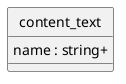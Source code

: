 @startuml uml
skinparam monochrome true
skinparam linetype ortho
hide circle

entity content_text {
  name : string+
}

@enduml
